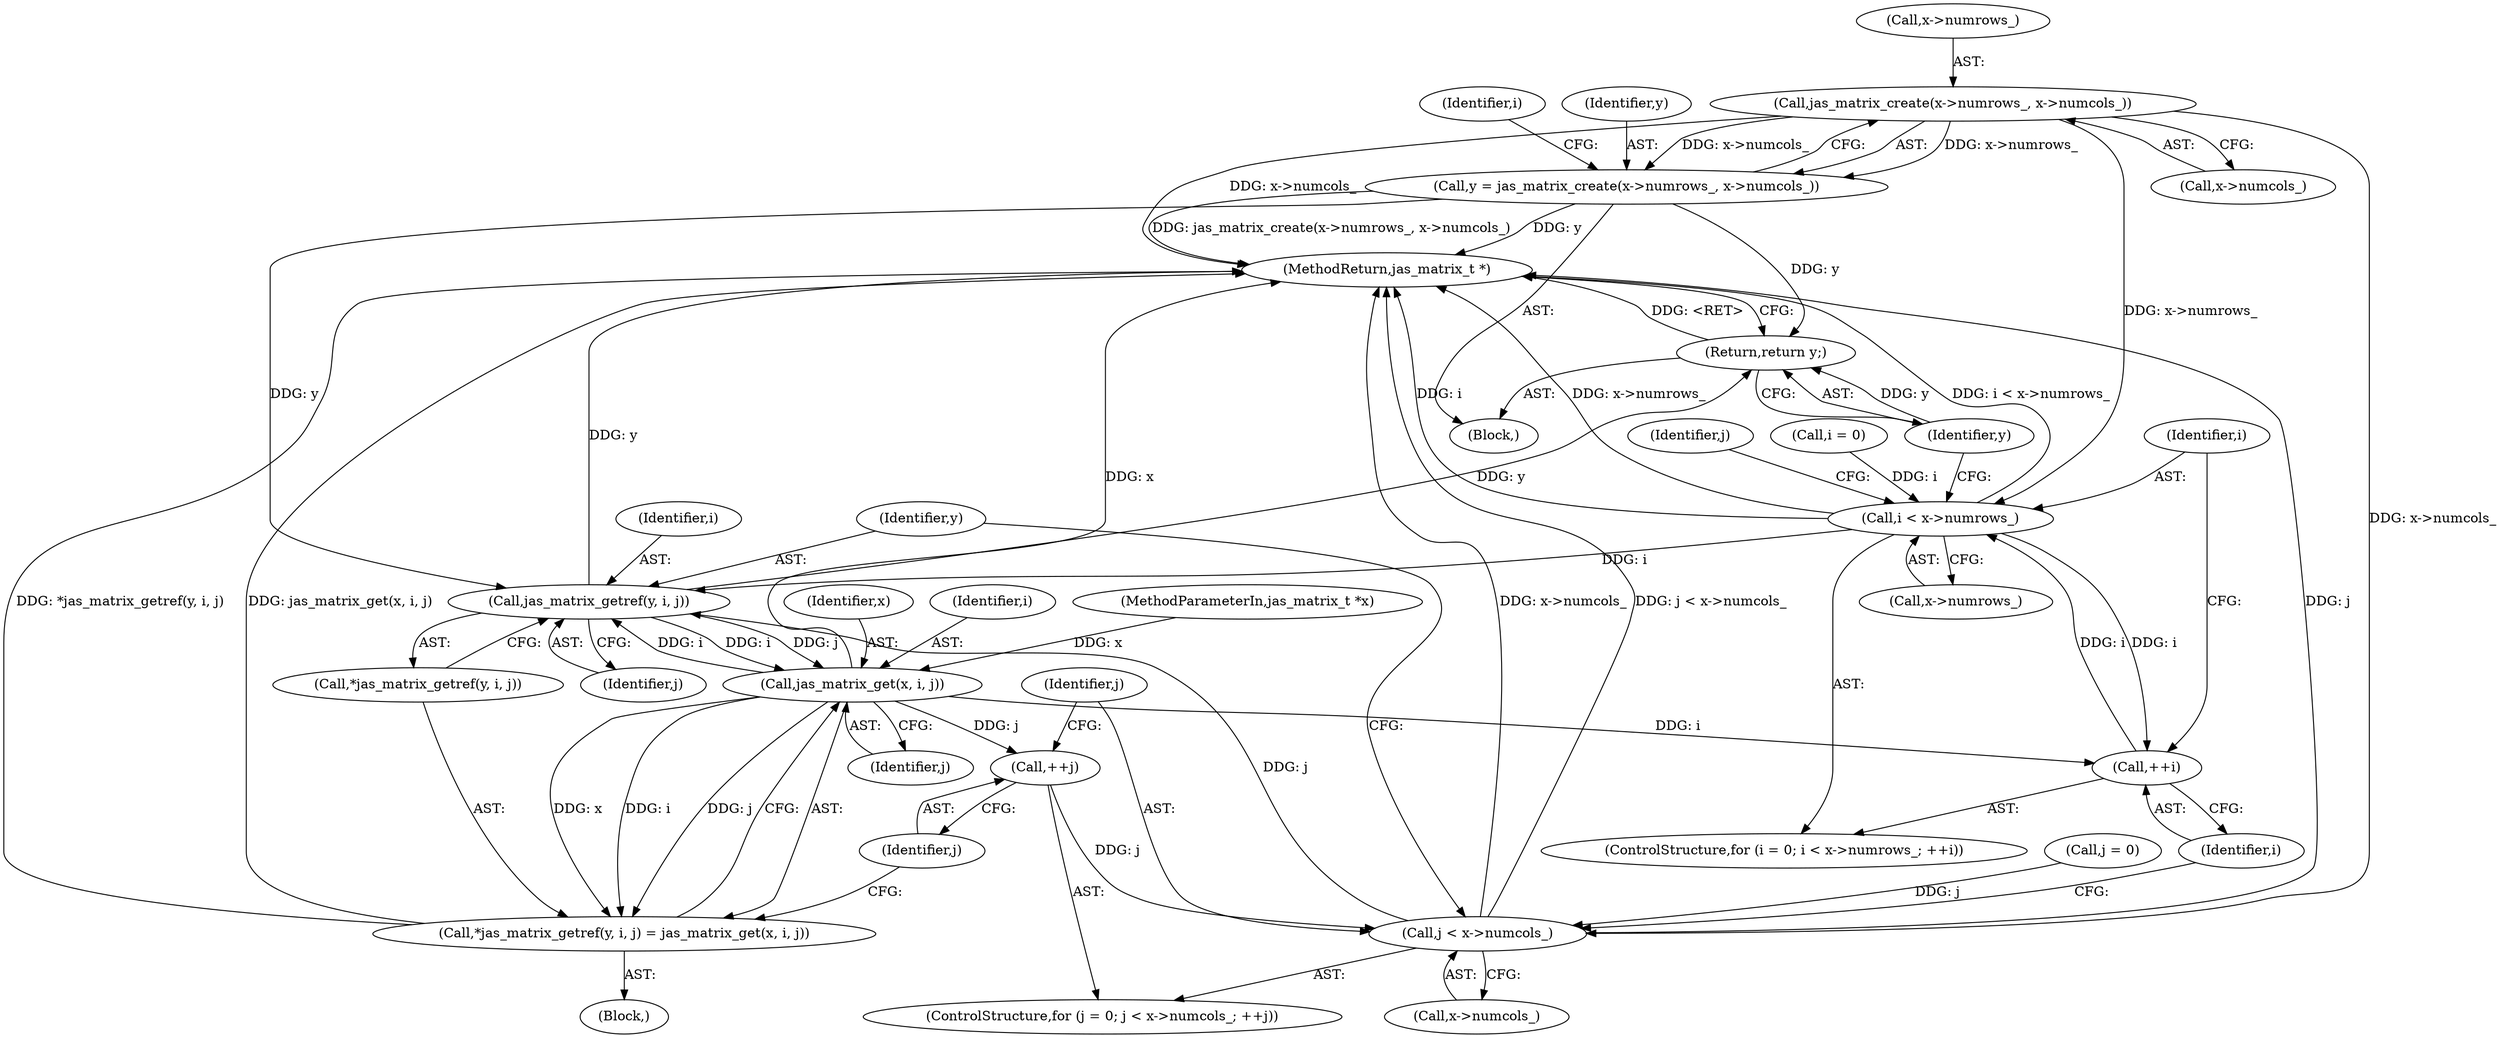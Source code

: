 digraph "0_jasper_d42b2388f7f8e0332c846675133acea151fc557a_20@API" {
"1000108" [label="(Call,jas_matrix_create(x->numrows_, x->numcols_))"];
"1000106" [label="(Call,y = jas_matrix_create(x->numrows_, x->numcols_))"];
"1000141" [label="(Call,jas_matrix_getref(y, i, j))"];
"1000145" [label="(Call,jas_matrix_get(x, i, j))"];
"1000124" [label="(Call,++i)"];
"1000119" [label="(Call,i < x->numrows_)"];
"1000136" [label="(Call,++j)"];
"1000131" [label="(Call,j < x->numcols_)"];
"1000139" [label="(Call,*jas_matrix_getref(y, i, j) = jas_matrix_get(x, i, j))"];
"1000149" [label="(Return,return y;)"];
"1000142" [label="(Identifier,y)"];
"1000149" [label="(Return,return y;)"];
"1000139" [label="(Call,*jas_matrix_getref(y, i, j) = jas_matrix_get(x, i, j))"];
"1000129" [label="(Identifier,j)"];
"1000119" [label="(Call,i < x->numrows_)"];
"1000106" [label="(Call,y = jas_matrix_create(x->numrows_, x->numcols_))"];
"1000120" [label="(Identifier,i)"];
"1000125" [label="(Identifier,i)"];
"1000132" [label="(Identifier,j)"];
"1000143" [label="(Identifier,i)"];
"1000108" [label="(Call,jas_matrix_create(x->numrows_, x->numcols_))"];
"1000115" [label="(ControlStructure,for (i = 0; i < x->numrows_; ++i))"];
"1000140" [label="(Call,*jas_matrix_getref(y, i, j))"];
"1000144" [label="(Identifier,j)"];
"1000102" [label="(Block,)"];
"1000147" [label="(Identifier,i)"];
"1000117" [label="(Identifier,i)"];
"1000141" [label="(Call,jas_matrix_getref(y, i, j))"];
"1000150" [label="(Identifier,y)"];
"1000124" [label="(Call,++i)"];
"1000128" [label="(Call,j = 0)"];
"1000136" [label="(Call,++j)"];
"1000116" [label="(Call,i = 0)"];
"1000133" [label="(Call,x->numcols_)"];
"1000107" [label="(Identifier,y)"];
"1000109" [label="(Call,x->numrows_)"];
"1000138" [label="(Block,)"];
"1000127" [label="(ControlStructure,for (j = 0; j < x->numcols_; ++j))"];
"1000112" [label="(Call,x->numcols_)"];
"1000131" [label="(Call,j < x->numcols_)"];
"1000101" [label="(MethodParameterIn,jas_matrix_t *x)"];
"1000121" [label="(Call,x->numrows_)"];
"1000137" [label="(Identifier,j)"];
"1000146" [label="(Identifier,x)"];
"1000148" [label="(Identifier,j)"];
"1000145" [label="(Call,jas_matrix_get(x, i, j))"];
"1000151" [label="(MethodReturn,jas_matrix_t *)"];
"1000108" -> "1000106"  [label="AST: "];
"1000108" -> "1000112"  [label="CFG: "];
"1000109" -> "1000108"  [label="AST: "];
"1000112" -> "1000108"  [label="AST: "];
"1000106" -> "1000108"  [label="CFG: "];
"1000108" -> "1000151"  [label="DDG: x->numcols_"];
"1000108" -> "1000106"  [label="DDG: x->numrows_"];
"1000108" -> "1000106"  [label="DDG: x->numcols_"];
"1000108" -> "1000119"  [label="DDG: x->numrows_"];
"1000108" -> "1000131"  [label="DDG: x->numcols_"];
"1000106" -> "1000102"  [label="AST: "];
"1000107" -> "1000106"  [label="AST: "];
"1000117" -> "1000106"  [label="CFG: "];
"1000106" -> "1000151"  [label="DDG: jas_matrix_create(x->numrows_, x->numcols_)"];
"1000106" -> "1000151"  [label="DDG: y"];
"1000106" -> "1000141"  [label="DDG: y"];
"1000106" -> "1000149"  [label="DDG: y"];
"1000141" -> "1000140"  [label="AST: "];
"1000141" -> "1000144"  [label="CFG: "];
"1000142" -> "1000141"  [label="AST: "];
"1000143" -> "1000141"  [label="AST: "];
"1000144" -> "1000141"  [label="AST: "];
"1000140" -> "1000141"  [label="CFG: "];
"1000141" -> "1000151"  [label="DDG: y"];
"1000119" -> "1000141"  [label="DDG: i"];
"1000145" -> "1000141"  [label="DDG: i"];
"1000131" -> "1000141"  [label="DDG: j"];
"1000141" -> "1000145"  [label="DDG: i"];
"1000141" -> "1000145"  [label="DDG: j"];
"1000141" -> "1000149"  [label="DDG: y"];
"1000145" -> "1000139"  [label="AST: "];
"1000145" -> "1000148"  [label="CFG: "];
"1000146" -> "1000145"  [label="AST: "];
"1000147" -> "1000145"  [label="AST: "];
"1000148" -> "1000145"  [label="AST: "];
"1000139" -> "1000145"  [label="CFG: "];
"1000145" -> "1000151"  [label="DDG: x"];
"1000145" -> "1000124"  [label="DDG: i"];
"1000145" -> "1000136"  [label="DDG: j"];
"1000145" -> "1000139"  [label="DDG: x"];
"1000145" -> "1000139"  [label="DDG: i"];
"1000145" -> "1000139"  [label="DDG: j"];
"1000101" -> "1000145"  [label="DDG: x"];
"1000124" -> "1000115"  [label="AST: "];
"1000124" -> "1000125"  [label="CFG: "];
"1000125" -> "1000124"  [label="AST: "];
"1000120" -> "1000124"  [label="CFG: "];
"1000124" -> "1000119"  [label="DDG: i"];
"1000119" -> "1000124"  [label="DDG: i"];
"1000119" -> "1000115"  [label="AST: "];
"1000119" -> "1000121"  [label="CFG: "];
"1000120" -> "1000119"  [label="AST: "];
"1000121" -> "1000119"  [label="AST: "];
"1000129" -> "1000119"  [label="CFG: "];
"1000150" -> "1000119"  [label="CFG: "];
"1000119" -> "1000151"  [label="DDG: x->numrows_"];
"1000119" -> "1000151"  [label="DDG: i < x->numrows_"];
"1000119" -> "1000151"  [label="DDG: i"];
"1000116" -> "1000119"  [label="DDG: i"];
"1000136" -> "1000127"  [label="AST: "];
"1000136" -> "1000137"  [label="CFG: "];
"1000137" -> "1000136"  [label="AST: "];
"1000132" -> "1000136"  [label="CFG: "];
"1000136" -> "1000131"  [label="DDG: j"];
"1000131" -> "1000127"  [label="AST: "];
"1000131" -> "1000133"  [label="CFG: "];
"1000132" -> "1000131"  [label="AST: "];
"1000133" -> "1000131"  [label="AST: "];
"1000142" -> "1000131"  [label="CFG: "];
"1000125" -> "1000131"  [label="CFG: "];
"1000131" -> "1000151"  [label="DDG: j"];
"1000131" -> "1000151"  [label="DDG: x->numcols_"];
"1000131" -> "1000151"  [label="DDG: j < x->numcols_"];
"1000128" -> "1000131"  [label="DDG: j"];
"1000139" -> "1000138"  [label="AST: "];
"1000140" -> "1000139"  [label="AST: "];
"1000137" -> "1000139"  [label="CFG: "];
"1000139" -> "1000151"  [label="DDG: *jas_matrix_getref(y, i, j)"];
"1000139" -> "1000151"  [label="DDG: jas_matrix_get(x, i, j)"];
"1000149" -> "1000102"  [label="AST: "];
"1000149" -> "1000150"  [label="CFG: "];
"1000150" -> "1000149"  [label="AST: "];
"1000151" -> "1000149"  [label="CFG: "];
"1000149" -> "1000151"  [label="DDG: <RET>"];
"1000150" -> "1000149"  [label="DDG: y"];
}

